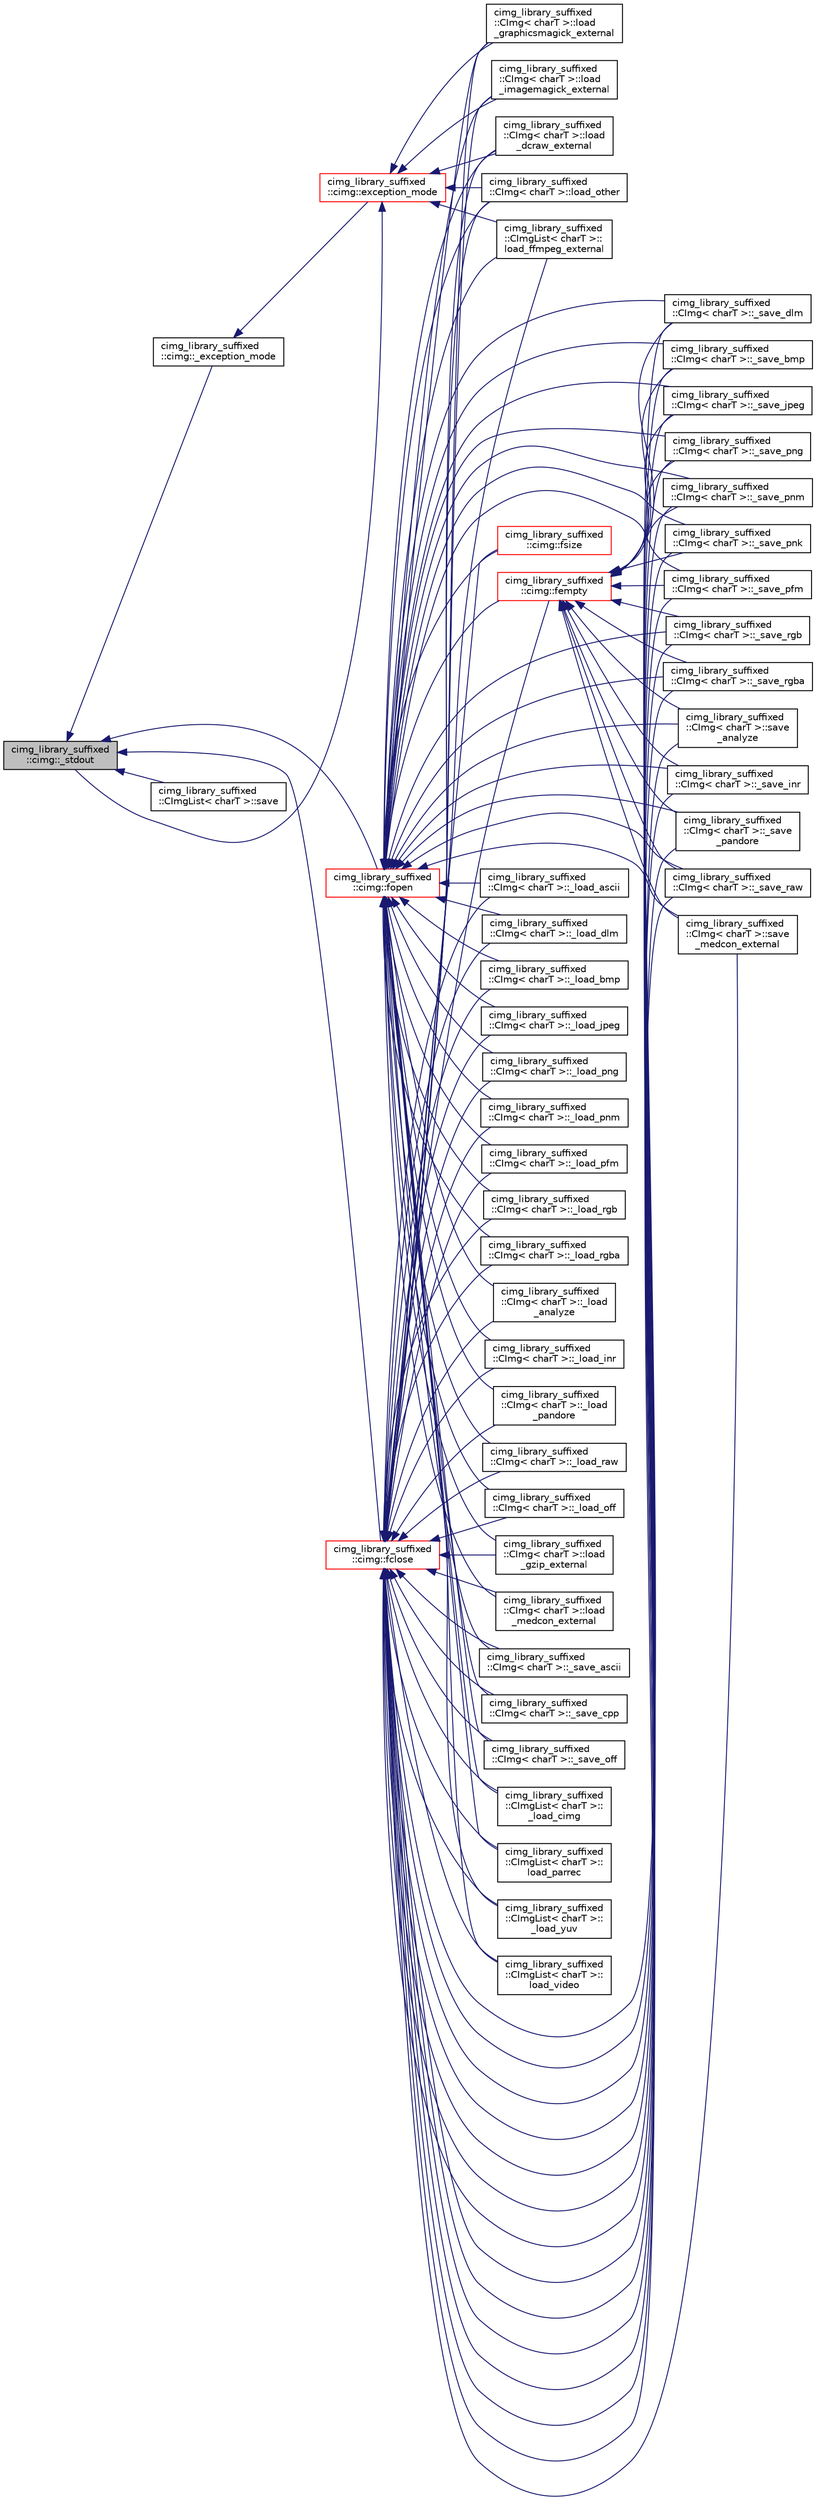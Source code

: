 digraph "cimg_library_suffixed::cimg::_stdout"
{
  edge [fontname="Helvetica",fontsize="10",labelfontname="Helvetica",labelfontsize="10"];
  node [fontname="Helvetica",fontsize="10",shape=record];
  rankdir="LR";
  Node556 [label="cimg_library_suffixed\l::cimg::_stdout",height=0.2,width=0.4,color="black", fillcolor="grey75", style="filled", fontcolor="black"];
  Node556 -> Node557 [dir="back",color="midnightblue",fontsize="10",style="solid",fontname="Helvetica"];
  Node557 [label="cimg_library_suffixed\l::cimg::_exception_mode",height=0.2,width=0.4,color="black", fillcolor="white", style="filled",URL="$namespacecimg__library__suffixed_1_1cimg.html#a6c578f866de2be9be7e385d693c758c8"];
  Node557 -> Node558 [dir="back",color="midnightblue",fontsize="10",style="solid",fontname="Helvetica"];
  Node558 [label="cimg_library_suffixed\l::cimg::exception_mode",height=0.2,width=0.4,color="red", fillcolor="white", style="filled",URL="$namespacecimg__library__suffixed_1_1cimg.html#aeafab144366eddd11360f32f468fa4af",tooltip="Set current  exception mode. "];
  Node558 -> Node609 [dir="back",color="midnightblue",fontsize="10",style="solid",fontname="Helvetica"];
  Node609 [label="cimg_library_suffixed\l::CImg\< charT \>::load\l_graphicsmagick_external",height=0.2,width=0.4,color="black", fillcolor="white", style="filled",URL="$structcimg__library__suffixed_1_1_c_img.html#a34578e61c66a0046835660bada43e3d6",tooltip="Load image using GraphicsMagick&#39;s external tool &#39;gm&#39;. "];
  Node558 -> Node611 [dir="back",color="midnightblue",fontsize="10",style="solid",fontname="Helvetica"];
  Node611 [label="cimg_library_suffixed\l::CImg\< charT \>::load\l_imagemagick_external",height=0.2,width=0.4,color="black", fillcolor="white", style="filled",URL="$structcimg__library__suffixed_1_1_c_img.html#a8278afa0b313d0f3465ef91dabdac549",tooltip="Load image using ImageMagick&#39;s external tool &#39;convert&#39;. "];
  Node558 -> Node613 [dir="back",color="midnightblue",fontsize="10",style="solid",fontname="Helvetica"];
  Node613 [label="cimg_library_suffixed\l::CImg\< charT \>::load\l_dcraw_external",height=0.2,width=0.4,color="black", fillcolor="white", style="filled",URL="$structcimg__library__suffixed_1_1_c_img.html#ae8ee2dbbc634767b37efabe0f0eb7104",tooltip="Load image from a RAW Color Camera file, using external tool &#39;dcraw&#39;. "];
  Node558 -> Node614 [dir="back",color="midnightblue",fontsize="10",style="solid",fontname="Helvetica"];
  Node614 [label="cimg_library_suffixed\l::CImg\< charT \>::load_other",height=0.2,width=0.4,color="black", fillcolor="white", style="filled",URL="$structcimg__library__suffixed_1_1_c_img.html#a180e60402e08fc7714c737e1974b9870",tooltip="Load image using various non-native ways. "];
  Node558 -> Node625 [dir="back",color="midnightblue",fontsize="10",style="solid",fontname="Helvetica"];
  Node625 [label="cimg_library_suffixed\l::CImgList\< charT \>::\lload_ffmpeg_external",height=0.2,width=0.4,color="black", fillcolor="white", style="filled",URL="$structcimg__library__suffixed_1_1_c_img_list.html#aa1c97a6c05ba746d02440eec0ad2e602",tooltip="Load an image from a video file using the external tool &#39;ffmpeg&#39;. "];
  Node558 -> Node556 [dir="back",color="midnightblue",fontsize="10",style="solid",fontname="Helvetica"];
  Node556 -> Node681 [dir="back",color="midnightblue",fontsize="10",style="solid",fontname="Helvetica"];
  Node681 [label="cimg_library_suffixed\l::cimg::fopen",height=0.2,width=0.4,color="red", fillcolor="white", style="filled",URL="$namespacecimg__library__suffixed_1_1cimg.html#a9aafdb8732ff87625052ce2723f8a516",tooltip="Open a file. "];
  Node681 -> Node563 [dir="back",color="midnightblue",fontsize="10",style="solid",fontname="Helvetica"];
  Node563 [label="cimg_library_suffixed\l::cimg::fsize",height=0.2,width=0.4,color="red", fillcolor="white", style="filled",URL="$namespacecimg__library__suffixed_1_1cimg.html#a63af61d735eb705dfeae46df8bf03184",tooltip="Get file size. "];
  Node681 -> Node565 [dir="back",color="midnightblue",fontsize="10",style="solid",fontname="Helvetica"];
  Node565 [label="cimg_library_suffixed\l::cimg::fempty",height=0.2,width=0.4,color="red", fillcolor="white", style="filled",URL="$namespacecimg__library__suffixed_1_1cimg.html#a0f3577978081461118330fc3ecd4b9db",tooltip="Create an empty file. "];
  Node565 -> Node566 [dir="back",color="midnightblue",fontsize="10",style="solid",fontname="Helvetica"];
  Node566 [label="cimg_library_suffixed\l::CImg\< charT \>::_save_dlm",height=0.2,width=0.4,color="black", fillcolor="white", style="filled",URL="$structcimg__library__suffixed_1_1_c_img.html#a78929d9b9d2af829f3e3fc576e99b61d"];
  Node565 -> Node567 [dir="back",color="midnightblue",fontsize="10",style="solid",fontname="Helvetica"];
  Node567 [label="cimg_library_suffixed\l::CImg\< charT \>::_save_bmp",height=0.2,width=0.4,color="black", fillcolor="white", style="filled",URL="$structcimg__library__suffixed_1_1_c_img.html#ae9faefb948746c5d646fe5c80f28c4fc"];
  Node565 -> Node568 [dir="back",color="midnightblue",fontsize="10",style="solid",fontname="Helvetica"];
  Node568 [label="cimg_library_suffixed\l::CImg\< charT \>::_save_jpeg",height=0.2,width=0.4,color="black", fillcolor="white", style="filled",URL="$structcimg__library__suffixed_1_1_c_img.html#aa41e292505817af60a4896ed19302304"];
  Node565 -> Node570 [dir="back",color="midnightblue",fontsize="10",style="solid",fontname="Helvetica"];
  Node570 [label="cimg_library_suffixed\l::CImg\< charT \>::_save_png",height=0.2,width=0.4,color="black", fillcolor="white", style="filled",URL="$structcimg__library__suffixed_1_1_c_img.html#aab5e304310373159e357250314e99da6"];
  Node565 -> Node571 [dir="back",color="midnightblue",fontsize="10",style="solid",fontname="Helvetica"];
  Node571 [label="cimg_library_suffixed\l::CImg\< charT \>::_save_pnm",height=0.2,width=0.4,color="black", fillcolor="white", style="filled",URL="$structcimg__library__suffixed_1_1_c_img.html#a3b62455c9523881fa64a47d8362c3d80"];
  Node565 -> Node572 [dir="back",color="midnightblue",fontsize="10",style="solid",fontname="Helvetica"];
  Node572 [label="cimg_library_suffixed\l::CImg\< charT \>::_save_pnk",height=0.2,width=0.4,color="black", fillcolor="white", style="filled",URL="$structcimg__library__suffixed_1_1_c_img.html#a4bcf33abcee45165d20d9530f6c85242"];
  Node565 -> Node573 [dir="back",color="midnightblue",fontsize="10",style="solid",fontname="Helvetica"];
  Node573 [label="cimg_library_suffixed\l::CImg\< charT \>::_save_pfm",height=0.2,width=0.4,color="black", fillcolor="white", style="filled",URL="$structcimg__library__suffixed_1_1_c_img.html#a65be74d7d22bb71e708b3beb8e9cae49"];
  Node565 -> Node574 [dir="back",color="midnightblue",fontsize="10",style="solid",fontname="Helvetica"];
  Node574 [label="cimg_library_suffixed\l::CImg\< charT \>::_save_rgb",height=0.2,width=0.4,color="black", fillcolor="white", style="filled",URL="$structcimg__library__suffixed_1_1_c_img.html#a06c5e27c1dde885a96cfdad05835644e"];
  Node565 -> Node575 [dir="back",color="midnightblue",fontsize="10",style="solid",fontname="Helvetica"];
  Node575 [label="cimg_library_suffixed\l::CImg\< charT \>::_save_rgba",height=0.2,width=0.4,color="black", fillcolor="white", style="filled",URL="$structcimg__library__suffixed_1_1_c_img.html#a974a21a1c7242ff9b08e4590701d920d"];
  Node565 -> Node578 [dir="back",color="midnightblue",fontsize="10",style="solid",fontname="Helvetica"];
  Node578 [label="cimg_library_suffixed\l::CImg\< charT \>::save\l_analyze",height=0.2,width=0.4,color="black", fillcolor="white", style="filled",URL="$structcimg__library__suffixed_1_1_c_img.html#a09711118d3b31870942e99adbefffed1",tooltip="Save image as an ANALYZE7.5 or NIFTI file. "];
  Node565 -> Node579 [dir="back",color="midnightblue",fontsize="10",style="solid",fontname="Helvetica"];
  Node579 [label="cimg_library_suffixed\l::CImg\< charT \>::_save_inr",height=0.2,width=0.4,color="black", fillcolor="white", style="filled",URL="$structcimg__library__suffixed_1_1_c_img.html#aa29c8a2179f282535660800f9b9192e0"];
  Node565 -> Node581 [dir="back",color="midnightblue",fontsize="10",style="solid",fontname="Helvetica"];
  Node581 [label="cimg_library_suffixed\l::CImg\< charT \>::_save\l_pandore",height=0.2,width=0.4,color="black", fillcolor="white", style="filled",URL="$structcimg__library__suffixed_1_1_c_img.html#a01931f2bad5c72da454d990ebcf55f94"];
  Node565 -> Node582 [dir="back",color="midnightblue",fontsize="10",style="solid",fontname="Helvetica"];
  Node582 [label="cimg_library_suffixed\l::CImg\< charT \>::_save_raw",height=0.2,width=0.4,color="black", fillcolor="white", style="filled",URL="$structcimg__library__suffixed_1_1_c_img.html#a069feb3e722bb4a1f52ea72c1c86ca97"];
  Node565 -> Node587 [dir="back",color="midnightblue",fontsize="10",style="solid",fontname="Helvetica"];
  Node587 [label="cimg_library_suffixed\l::CImg\< charT \>::save\l_medcon_external",height=0.2,width=0.4,color="black", fillcolor="white", style="filled",URL="$structcimg__library__suffixed_1_1_c_img.html#a30d02c3d77fc43c8b5845e92268cdab5",tooltip="Save image as a Dicom file. "];
  Node681 -> Node595 [dir="back",color="midnightblue",fontsize="10",style="solid",fontname="Helvetica"];
  Node595 [label="cimg_library_suffixed\l::CImg\< charT \>::_load_ascii",height=0.2,width=0.4,color="black", fillcolor="white", style="filled",URL="$structcimg__library__suffixed_1_1_c_img.html#aec24d1f432932c808966d2a74c7aecb1"];
  Node681 -> Node596 [dir="back",color="midnightblue",fontsize="10",style="solid",fontname="Helvetica"];
  Node596 [label="cimg_library_suffixed\l::CImg\< charT \>::_load_dlm",height=0.2,width=0.4,color="black", fillcolor="white", style="filled",URL="$structcimg__library__suffixed_1_1_c_img.html#a92c4de19e08058f4ee09035bf83c4f05"];
  Node681 -> Node597 [dir="back",color="midnightblue",fontsize="10",style="solid",fontname="Helvetica"];
  Node597 [label="cimg_library_suffixed\l::CImg\< charT \>::_load_bmp",height=0.2,width=0.4,color="black", fillcolor="white", style="filled",URL="$structcimg__library__suffixed_1_1_c_img.html#aa54db2f4c7251f0b2ec7e27c55f035ad"];
  Node681 -> Node598 [dir="back",color="midnightblue",fontsize="10",style="solid",fontname="Helvetica"];
  Node598 [label="cimg_library_suffixed\l::CImg\< charT \>::_load_jpeg",height=0.2,width=0.4,color="black", fillcolor="white", style="filled",URL="$structcimg__library__suffixed_1_1_c_img.html#aaa44f102ce0bd97a01d128fe431c1bb2"];
  Node681 -> Node599 [dir="back",color="midnightblue",fontsize="10",style="solid",fontname="Helvetica"];
  Node599 [label="cimg_library_suffixed\l::CImg\< charT \>::_load_png",height=0.2,width=0.4,color="black", fillcolor="white", style="filled",URL="$structcimg__library__suffixed_1_1_c_img.html#a8cde6f74b600005d95497c4834a686b4"];
  Node681 -> Node600 [dir="back",color="midnightblue",fontsize="10",style="solid",fontname="Helvetica"];
  Node600 [label="cimg_library_suffixed\l::CImg\< charT \>::_load_pnm",height=0.2,width=0.4,color="black", fillcolor="white", style="filled",URL="$structcimg__library__suffixed_1_1_c_img.html#a4ee4502761ce479392f2641211a5694f"];
  Node681 -> Node601 [dir="back",color="midnightblue",fontsize="10",style="solid",fontname="Helvetica"];
  Node601 [label="cimg_library_suffixed\l::CImg\< charT \>::_load_pfm",height=0.2,width=0.4,color="black", fillcolor="white", style="filled",URL="$structcimg__library__suffixed_1_1_c_img.html#a0735cc3a6a6f0639ff34e98086cb7992"];
  Node681 -> Node602 [dir="back",color="midnightblue",fontsize="10",style="solid",fontname="Helvetica"];
  Node602 [label="cimg_library_suffixed\l::CImg\< charT \>::_load_rgb",height=0.2,width=0.4,color="black", fillcolor="white", style="filled",URL="$structcimg__library__suffixed_1_1_c_img.html#a2f8efc3e31f3efd003fcde8a2663fe3c"];
  Node681 -> Node603 [dir="back",color="midnightblue",fontsize="10",style="solid",fontname="Helvetica"];
  Node603 [label="cimg_library_suffixed\l::CImg\< charT \>::_load_rgba",height=0.2,width=0.4,color="black", fillcolor="white", style="filled",URL="$structcimg__library__suffixed_1_1_c_img.html#af69044fe2a359aa23435d1fffc16c382"];
  Node681 -> Node604 [dir="back",color="midnightblue",fontsize="10",style="solid",fontname="Helvetica"];
  Node604 [label="cimg_library_suffixed\l::CImg\< charT \>::_load\l_analyze",height=0.2,width=0.4,color="black", fillcolor="white", style="filled",URL="$structcimg__library__suffixed_1_1_c_img.html#a01444df91267a5b4cb8105ac5886f12f"];
  Node681 -> Node605 [dir="back",color="midnightblue",fontsize="10",style="solid",fontname="Helvetica"];
  Node605 [label="cimg_library_suffixed\l::CImg\< charT \>::_load_inr",height=0.2,width=0.4,color="black", fillcolor="white", style="filled",URL="$structcimg__library__suffixed_1_1_c_img.html#a9347170daf5606c1957d03a417b7f8b7"];
  Node681 -> Node606 [dir="back",color="midnightblue",fontsize="10",style="solid",fontname="Helvetica"];
  Node606 [label="cimg_library_suffixed\l::CImg\< charT \>::_load\l_pandore",height=0.2,width=0.4,color="black", fillcolor="white", style="filled",URL="$structcimg__library__suffixed_1_1_c_img.html#abca75206a158250ae62f9f66e8da76c6"];
  Node681 -> Node607 [dir="back",color="midnightblue",fontsize="10",style="solid",fontname="Helvetica"];
  Node607 [label="cimg_library_suffixed\l::CImg\< charT \>::_load_raw",height=0.2,width=0.4,color="black", fillcolor="white", style="filled",URL="$structcimg__library__suffixed_1_1_c_img.html#ac35f14b0a2ad7b9a7921a150c1056fd5"];
  Node681 -> Node608 [dir="back",color="midnightblue",fontsize="10",style="solid",fontname="Helvetica"];
  Node608 [label="cimg_library_suffixed\l::CImg\< charT \>::_load_off",height=0.2,width=0.4,color="black", fillcolor="white", style="filled",URL="$structcimg__library__suffixed_1_1_c_img.html#a8f2efb14f687ccdb85c060757ca5a306"];
  Node681 -> Node609 [dir="back",color="midnightblue",fontsize="10",style="solid",fontname="Helvetica"];
  Node681 -> Node610 [dir="back",color="midnightblue",fontsize="10",style="solid",fontname="Helvetica"];
  Node610 [label="cimg_library_suffixed\l::CImg\< charT \>::load\l_gzip_external",height=0.2,width=0.4,color="black", fillcolor="white", style="filled",URL="$structcimg__library__suffixed_1_1_c_img.html#a1f1ef95d7faa4c2c7a72d3d347f30dad",tooltip="Load gzipped image file, using external tool &#39;gunzip&#39;. "];
  Node681 -> Node611 [dir="back",color="midnightblue",fontsize="10",style="solid",fontname="Helvetica"];
  Node681 -> Node612 [dir="back",color="midnightblue",fontsize="10",style="solid",fontname="Helvetica"];
  Node612 [label="cimg_library_suffixed\l::CImg\< charT \>::load\l_medcon_external",height=0.2,width=0.4,color="black", fillcolor="white", style="filled",URL="$structcimg__library__suffixed_1_1_c_img.html#a8306218d5edf273c822113b799fd89cc",tooltip="Load image from a DICOM file, using XMedcon&#39;s external tool &#39;medcon&#39;. "];
  Node681 -> Node613 [dir="back",color="midnightblue",fontsize="10",style="solid",fontname="Helvetica"];
  Node681 -> Node614 [dir="back",color="midnightblue",fontsize="10",style="solid",fontname="Helvetica"];
  Node681 -> Node616 [dir="back",color="midnightblue",fontsize="10",style="solid",fontname="Helvetica"];
  Node616 [label="cimg_library_suffixed\l::CImg\< charT \>::_save_ascii",height=0.2,width=0.4,color="black", fillcolor="white", style="filled",URL="$structcimg__library__suffixed_1_1_c_img.html#aaa7c993f43747ca1f40181100241fb21"];
  Node681 -> Node617 [dir="back",color="midnightblue",fontsize="10",style="solid",fontname="Helvetica"];
  Node617 [label="cimg_library_suffixed\l::CImg\< charT \>::_save_cpp",height=0.2,width=0.4,color="black", fillcolor="white", style="filled",URL="$structcimg__library__suffixed_1_1_c_img.html#abf6cb6e30f7f153977e062875d7be85e"];
  Node681 -> Node566 [dir="back",color="midnightblue",fontsize="10",style="solid",fontname="Helvetica"];
  Node681 -> Node567 [dir="back",color="midnightblue",fontsize="10",style="solid",fontname="Helvetica"];
  Node681 -> Node568 [dir="back",color="midnightblue",fontsize="10",style="solid",fontname="Helvetica"];
  Node681 -> Node570 [dir="back",color="midnightblue",fontsize="10",style="solid",fontname="Helvetica"];
  Node681 -> Node571 [dir="back",color="midnightblue",fontsize="10",style="solid",fontname="Helvetica"];
  Node681 -> Node572 [dir="back",color="midnightblue",fontsize="10",style="solid",fontname="Helvetica"];
  Node681 -> Node573 [dir="back",color="midnightblue",fontsize="10",style="solid",fontname="Helvetica"];
  Node681 -> Node574 [dir="back",color="midnightblue",fontsize="10",style="solid",fontname="Helvetica"];
  Node681 -> Node575 [dir="back",color="midnightblue",fontsize="10",style="solid",fontname="Helvetica"];
  Node681 -> Node578 [dir="back",color="midnightblue",fontsize="10",style="solid",fontname="Helvetica"];
  Node681 -> Node579 [dir="back",color="midnightblue",fontsize="10",style="solid",fontname="Helvetica"];
  Node681 -> Node581 [dir="back",color="midnightblue",fontsize="10",style="solid",fontname="Helvetica"];
  Node681 -> Node582 [dir="back",color="midnightblue",fontsize="10",style="solid",fontname="Helvetica"];
  Node681 -> Node618 [dir="back",color="midnightblue",fontsize="10",style="solid",fontname="Helvetica"];
  Node618 [label="cimg_library_suffixed\l::CImg\< charT \>::_save_off",height=0.2,width=0.4,color="black", fillcolor="white", style="filled",URL="$structcimg__library__suffixed_1_1_c_img.html#a7cba468815b7ce868cc5119e89046420"];
  Node681 -> Node587 [dir="back",color="midnightblue",fontsize="10",style="solid",fontname="Helvetica"];
  Node681 -> Node621 [dir="back",color="midnightblue",fontsize="10",style="solid",fontname="Helvetica"];
  Node621 [label="cimg_library_suffixed\l::CImgList\< charT \>::\l_load_cimg",height=0.2,width=0.4,color="black", fillcolor="white", style="filled",URL="$structcimg__library__suffixed_1_1_c_img_list.html#af1b7ce1621365a454d74bf0ab83253f3"];
  Node681 -> Node622 [dir="back",color="midnightblue",fontsize="10",style="solid",fontname="Helvetica"];
  Node622 [label="cimg_library_suffixed\l::CImgList\< charT \>::\lload_parrec",height=0.2,width=0.4,color="black", fillcolor="white", style="filled",URL="$structcimg__library__suffixed_1_1_c_img_list.html#affbfd21835dfd5c00fe98cc71c7760c2",tooltip="Load a list from a PAR/REC (Philips) file. "];
  Node681 -> Node623 [dir="back",color="midnightblue",fontsize="10",style="solid",fontname="Helvetica"];
  Node623 [label="cimg_library_suffixed\l::CImgList\< charT \>::\l_load_yuv",height=0.2,width=0.4,color="black", fillcolor="white", style="filled",URL="$structcimg__library__suffixed_1_1_c_img_list.html#acdbd0db44c3746e62fb05c914c4fbb1f"];
  Node681 -> Node624 [dir="back",color="midnightblue",fontsize="10",style="solid",fontname="Helvetica"];
  Node624 [label="cimg_library_suffixed\l::CImgList\< charT \>::\lload_video",height=0.2,width=0.4,color="black", fillcolor="white", style="filled",URL="$structcimg__library__suffixed_1_1_c_img_list.html#a23a2c8ad55006cc12ef5316355e46ea0",tooltip="Load an image from a video file, using OpenCV library. "];
  Node681 -> Node625 [dir="back",color="midnightblue",fontsize="10",style="solid",fontname="Helvetica"];
  Node556 -> Node560 [dir="back",color="midnightblue",fontsize="10",style="solid",fontname="Helvetica"];
  Node560 [label="cimg_library_suffixed\l::cimg::fclose",height=0.2,width=0.4,color="red", fillcolor="white", style="filled",URL="$namespacecimg__library__suffixed_1_1cimg.html#ac436b94e6ffef5fd420bb3d7c05fd416",tooltip="Close a file. "];
  Node560 -> Node563 [dir="back",color="midnightblue",fontsize="10",style="solid",fontname="Helvetica"];
  Node560 -> Node565 [dir="back",color="midnightblue",fontsize="10",style="solid",fontname="Helvetica"];
  Node560 -> Node595 [dir="back",color="midnightblue",fontsize="10",style="solid",fontname="Helvetica"];
  Node560 -> Node596 [dir="back",color="midnightblue",fontsize="10",style="solid",fontname="Helvetica"];
  Node560 -> Node597 [dir="back",color="midnightblue",fontsize="10",style="solid",fontname="Helvetica"];
  Node560 -> Node598 [dir="back",color="midnightblue",fontsize="10",style="solid",fontname="Helvetica"];
  Node560 -> Node599 [dir="back",color="midnightblue",fontsize="10",style="solid",fontname="Helvetica"];
  Node560 -> Node600 [dir="back",color="midnightblue",fontsize="10",style="solid",fontname="Helvetica"];
  Node560 -> Node601 [dir="back",color="midnightblue",fontsize="10",style="solid",fontname="Helvetica"];
  Node560 -> Node602 [dir="back",color="midnightblue",fontsize="10",style="solid",fontname="Helvetica"];
  Node560 -> Node603 [dir="back",color="midnightblue",fontsize="10",style="solid",fontname="Helvetica"];
  Node560 -> Node604 [dir="back",color="midnightblue",fontsize="10",style="solid",fontname="Helvetica"];
  Node560 -> Node605 [dir="back",color="midnightblue",fontsize="10",style="solid",fontname="Helvetica"];
  Node560 -> Node606 [dir="back",color="midnightblue",fontsize="10",style="solid",fontname="Helvetica"];
  Node560 -> Node607 [dir="back",color="midnightblue",fontsize="10",style="solid",fontname="Helvetica"];
  Node560 -> Node608 [dir="back",color="midnightblue",fontsize="10",style="solid",fontname="Helvetica"];
  Node560 -> Node609 [dir="back",color="midnightblue",fontsize="10",style="solid",fontname="Helvetica"];
  Node560 -> Node610 [dir="back",color="midnightblue",fontsize="10",style="solid",fontname="Helvetica"];
  Node560 -> Node611 [dir="back",color="midnightblue",fontsize="10",style="solid",fontname="Helvetica"];
  Node560 -> Node612 [dir="back",color="midnightblue",fontsize="10",style="solid",fontname="Helvetica"];
  Node560 -> Node613 [dir="back",color="midnightblue",fontsize="10",style="solid",fontname="Helvetica"];
  Node560 -> Node614 [dir="back",color="midnightblue",fontsize="10",style="solid",fontname="Helvetica"];
  Node560 -> Node616 [dir="back",color="midnightblue",fontsize="10",style="solid",fontname="Helvetica"];
  Node560 -> Node617 [dir="back",color="midnightblue",fontsize="10",style="solid",fontname="Helvetica"];
  Node560 -> Node566 [dir="back",color="midnightblue",fontsize="10",style="solid",fontname="Helvetica"];
  Node560 -> Node567 [dir="back",color="midnightblue",fontsize="10",style="solid",fontname="Helvetica"];
  Node560 -> Node568 [dir="back",color="midnightblue",fontsize="10",style="solid",fontname="Helvetica"];
  Node560 -> Node570 [dir="back",color="midnightblue",fontsize="10",style="solid",fontname="Helvetica"];
  Node560 -> Node571 [dir="back",color="midnightblue",fontsize="10",style="solid",fontname="Helvetica"];
  Node560 -> Node572 [dir="back",color="midnightblue",fontsize="10",style="solid",fontname="Helvetica"];
  Node560 -> Node573 [dir="back",color="midnightblue",fontsize="10",style="solid",fontname="Helvetica"];
  Node560 -> Node574 [dir="back",color="midnightblue",fontsize="10",style="solid",fontname="Helvetica"];
  Node560 -> Node575 [dir="back",color="midnightblue",fontsize="10",style="solid",fontname="Helvetica"];
  Node560 -> Node578 [dir="back",color="midnightblue",fontsize="10",style="solid",fontname="Helvetica"];
  Node560 -> Node579 [dir="back",color="midnightblue",fontsize="10",style="solid",fontname="Helvetica"];
  Node560 -> Node581 [dir="back",color="midnightblue",fontsize="10",style="solid",fontname="Helvetica"];
  Node560 -> Node582 [dir="back",color="midnightblue",fontsize="10",style="solid",fontname="Helvetica"];
  Node560 -> Node618 [dir="back",color="midnightblue",fontsize="10",style="solid",fontname="Helvetica"];
  Node560 -> Node587 [dir="back",color="midnightblue",fontsize="10",style="solid",fontname="Helvetica"];
  Node560 -> Node621 [dir="back",color="midnightblue",fontsize="10",style="solid",fontname="Helvetica"];
  Node560 -> Node622 [dir="back",color="midnightblue",fontsize="10",style="solid",fontname="Helvetica"];
  Node560 -> Node623 [dir="back",color="midnightblue",fontsize="10",style="solid",fontname="Helvetica"];
  Node560 -> Node624 [dir="back",color="midnightblue",fontsize="10",style="solid",fontname="Helvetica"];
  Node560 -> Node625 [dir="back",color="midnightblue",fontsize="10",style="solid",fontname="Helvetica"];
  Node556 -> Node717 [dir="back",color="midnightblue",fontsize="10",style="solid",fontname="Helvetica"];
  Node717 [label="cimg_library_suffixed\l::CImgList\< charT \>::save",height=0.2,width=0.4,color="black", fillcolor="white", style="filled",URL="$structcimg__library__suffixed_1_1_c_img_list.html#a7186fe44f8d6ce58583e3177ff802445",tooltip="Save list into a file. "];
}
